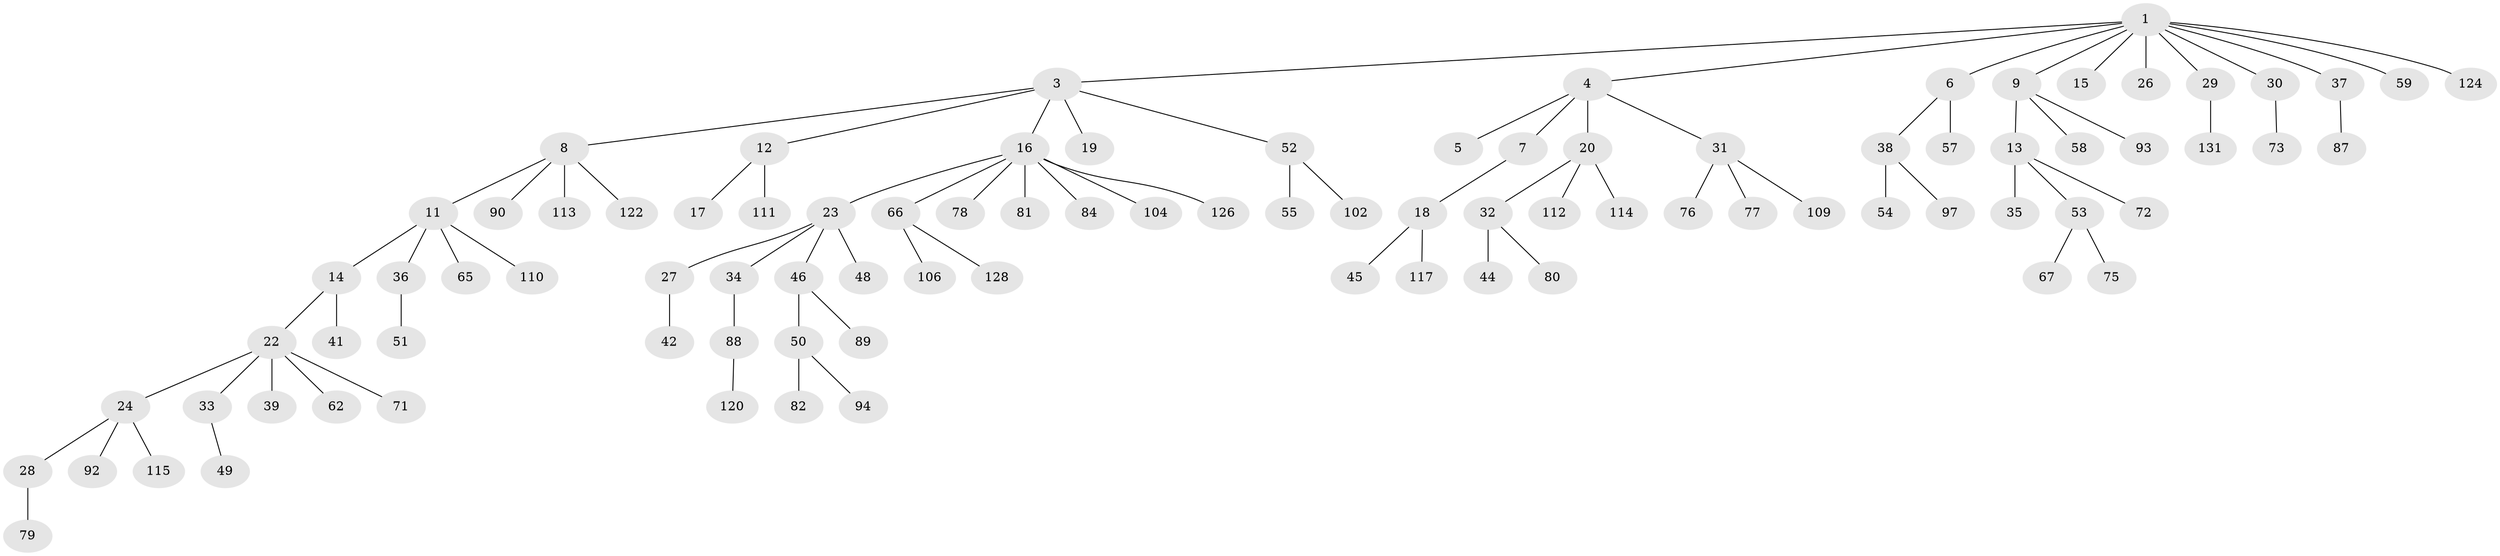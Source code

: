 // original degree distribution, {7: 0.007575757575757576, 6: 0.022727272727272728, 5: 0.05303030303030303, 1: 0.5227272727272727, 3: 0.12878787878787878, 2: 0.2196969696969697, 4: 0.045454545454545456}
// Generated by graph-tools (version 1.1) at 2025/19/03/04/25 18:19:16]
// undirected, 92 vertices, 91 edges
graph export_dot {
graph [start="1"]
  node [color=gray90,style=filled];
  1 [super="+2"];
  3;
  4;
  5;
  6;
  7;
  8 [super="+10"];
  9;
  11;
  12;
  13;
  14;
  15;
  16 [super="+43"];
  17 [super="+56"];
  18;
  19 [super="+21+25"];
  20 [super="+47"];
  22;
  23;
  24 [super="+74"];
  26 [super="+99+105+91"];
  27;
  28 [super="+40"];
  29;
  30;
  31;
  32;
  33;
  34;
  35 [super="+98"];
  36 [super="+60"];
  37;
  38;
  39;
  41 [super="+85"];
  42 [super="+132"];
  44;
  45;
  46;
  48;
  49;
  50;
  51;
  52;
  53 [super="+63"];
  54;
  55 [super="+100"];
  57;
  58;
  59 [super="+61"];
  62 [super="+69"];
  65;
  66;
  67 [super="+103"];
  71 [super="+86+119"];
  72;
  73;
  75;
  76 [super="+118"];
  77;
  78;
  79;
  80 [super="+83"];
  81;
  82 [super="+101"];
  84;
  87;
  88;
  89;
  90;
  92 [super="+129"];
  93;
  94;
  97;
  102;
  104;
  106;
  109;
  110;
  111;
  112;
  113 [super="+123"];
  114;
  115;
  117;
  120;
  122;
  124 [super="+130"];
  126;
  128;
  131;
  1 -- 6;
  1 -- 15;
  1 -- 26;
  1 -- 29;
  1 -- 30;
  1 -- 59;
  1 -- 3;
  1 -- 4;
  1 -- 37;
  1 -- 9;
  1 -- 124;
  3 -- 8;
  3 -- 12;
  3 -- 16;
  3 -- 19;
  3 -- 52;
  4 -- 5;
  4 -- 7;
  4 -- 20;
  4 -- 31;
  6 -- 38;
  6 -- 57;
  7 -- 18;
  8 -- 11;
  8 -- 90;
  8 -- 122;
  8 -- 113;
  9 -- 13;
  9 -- 58;
  9 -- 93;
  11 -- 14;
  11 -- 36;
  11 -- 65;
  11 -- 110;
  12 -- 17;
  12 -- 111;
  13 -- 35;
  13 -- 53;
  13 -- 72;
  14 -- 22;
  14 -- 41;
  16 -- 23;
  16 -- 104;
  16 -- 126;
  16 -- 81;
  16 -- 66;
  16 -- 84;
  16 -- 78;
  18 -- 45;
  18 -- 117;
  20 -- 32;
  20 -- 112;
  20 -- 114;
  22 -- 24;
  22 -- 33;
  22 -- 39;
  22 -- 62;
  22 -- 71;
  23 -- 27;
  23 -- 34;
  23 -- 46;
  23 -- 48;
  24 -- 28;
  24 -- 92;
  24 -- 115;
  27 -- 42;
  28 -- 79;
  29 -- 131;
  30 -- 73;
  31 -- 76;
  31 -- 77;
  31 -- 109;
  32 -- 44;
  32 -- 80;
  33 -- 49;
  34 -- 88;
  36 -- 51;
  37 -- 87;
  38 -- 54;
  38 -- 97;
  46 -- 50;
  46 -- 89;
  50 -- 82;
  50 -- 94;
  52 -- 55;
  52 -- 102;
  53 -- 75;
  53 -- 67;
  66 -- 106;
  66 -- 128;
  88 -- 120;
}
